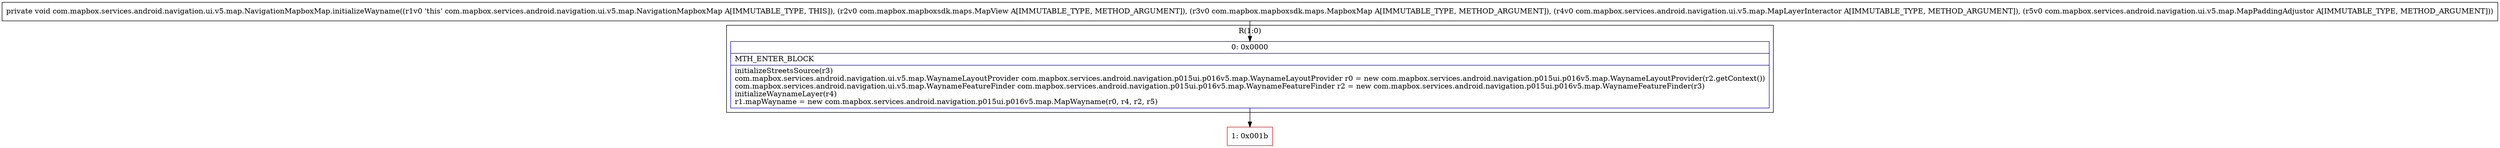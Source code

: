 digraph "CFG forcom.mapbox.services.android.navigation.ui.v5.map.NavigationMapboxMap.initializeWayname(Lcom\/mapbox\/mapboxsdk\/maps\/MapView;Lcom\/mapbox\/mapboxsdk\/maps\/MapboxMap;Lcom\/mapbox\/services\/android\/navigation\/ui\/v5\/map\/MapLayerInteractor;Lcom\/mapbox\/services\/android\/navigation\/ui\/v5\/map\/MapPaddingAdjustor;)V" {
subgraph cluster_Region_517361332 {
label = "R(1:0)";
node [shape=record,color=blue];
Node_0 [shape=record,label="{0\:\ 0x0000|MTH_ENTER_BLOCK\l|initializeStreetsSource(r3)\lcom.mapbox.services.android.navigation.ui.v5.map.WaynameLayoutProvider com.mapbox.services.android.navigation.p015ui.p016v5.map.WaynameLayoutProvider r0 = new com.mapbox.services.android.navigation.p015ui.p016v5.map.WaynameLayoutProvider(r2.getContext())\lcom.mapbox.services.android.navigation.ui.v5.map.WaynameFeatureFinder com.mapbox.services.android.navigation.p015ui.p016v5.map.WaynameFeatureFinder r2 = new com.mapbox.services.android.navigation.p015ui.p016v5.map.WaynameFeatureFinder(r3)\linitializeWaynameLayer(r4)\lr1.mapWayname = new com.mapbox.services.android.navigation.p015ui.p016v5.map.MapWayname(r0, r4, r2, r5)\l}"];
}
Node_1 [shape=record,color=red,label="{1\:\ 0x001b}"];
MethodNode[shape=record,label="{private void com.mapbox.services.android.navigation.ui.v5.map.NavigationMapboxMap.initializeWayname((r1v0 'this' com.mapbox.services.android.navigation.ui.v5.map.NavigationMapboxMap A[IMMUTABLE_TYPE, THIS]), (r2v0 com.mapbox.mapboxsdk.maps.MapView A[IMMUTABLE_TYPE, METHOD_ARGUMENT]), (r3v0 com.mapbox.mapboxsdk.maps.MapboxMap A[IMMUTABLE_TYPE, METHOD_ARGUMENT]), (r4v0 com.mapbox.services.android.navigation.ui.v5.map.MapLayerInteractor A[IMMUTABLE_TYPE, METHOD_ARGUMENT]), (r5v0 com.mapbox.services.android.navigation.ui.v5.map.MapPaddingAdjustor A[IMMUTABLE_TYPE, METHOD_ARGUMENT])) }"];
MethodNode -> Node_0;
Node_0 -> Node_1;
}

